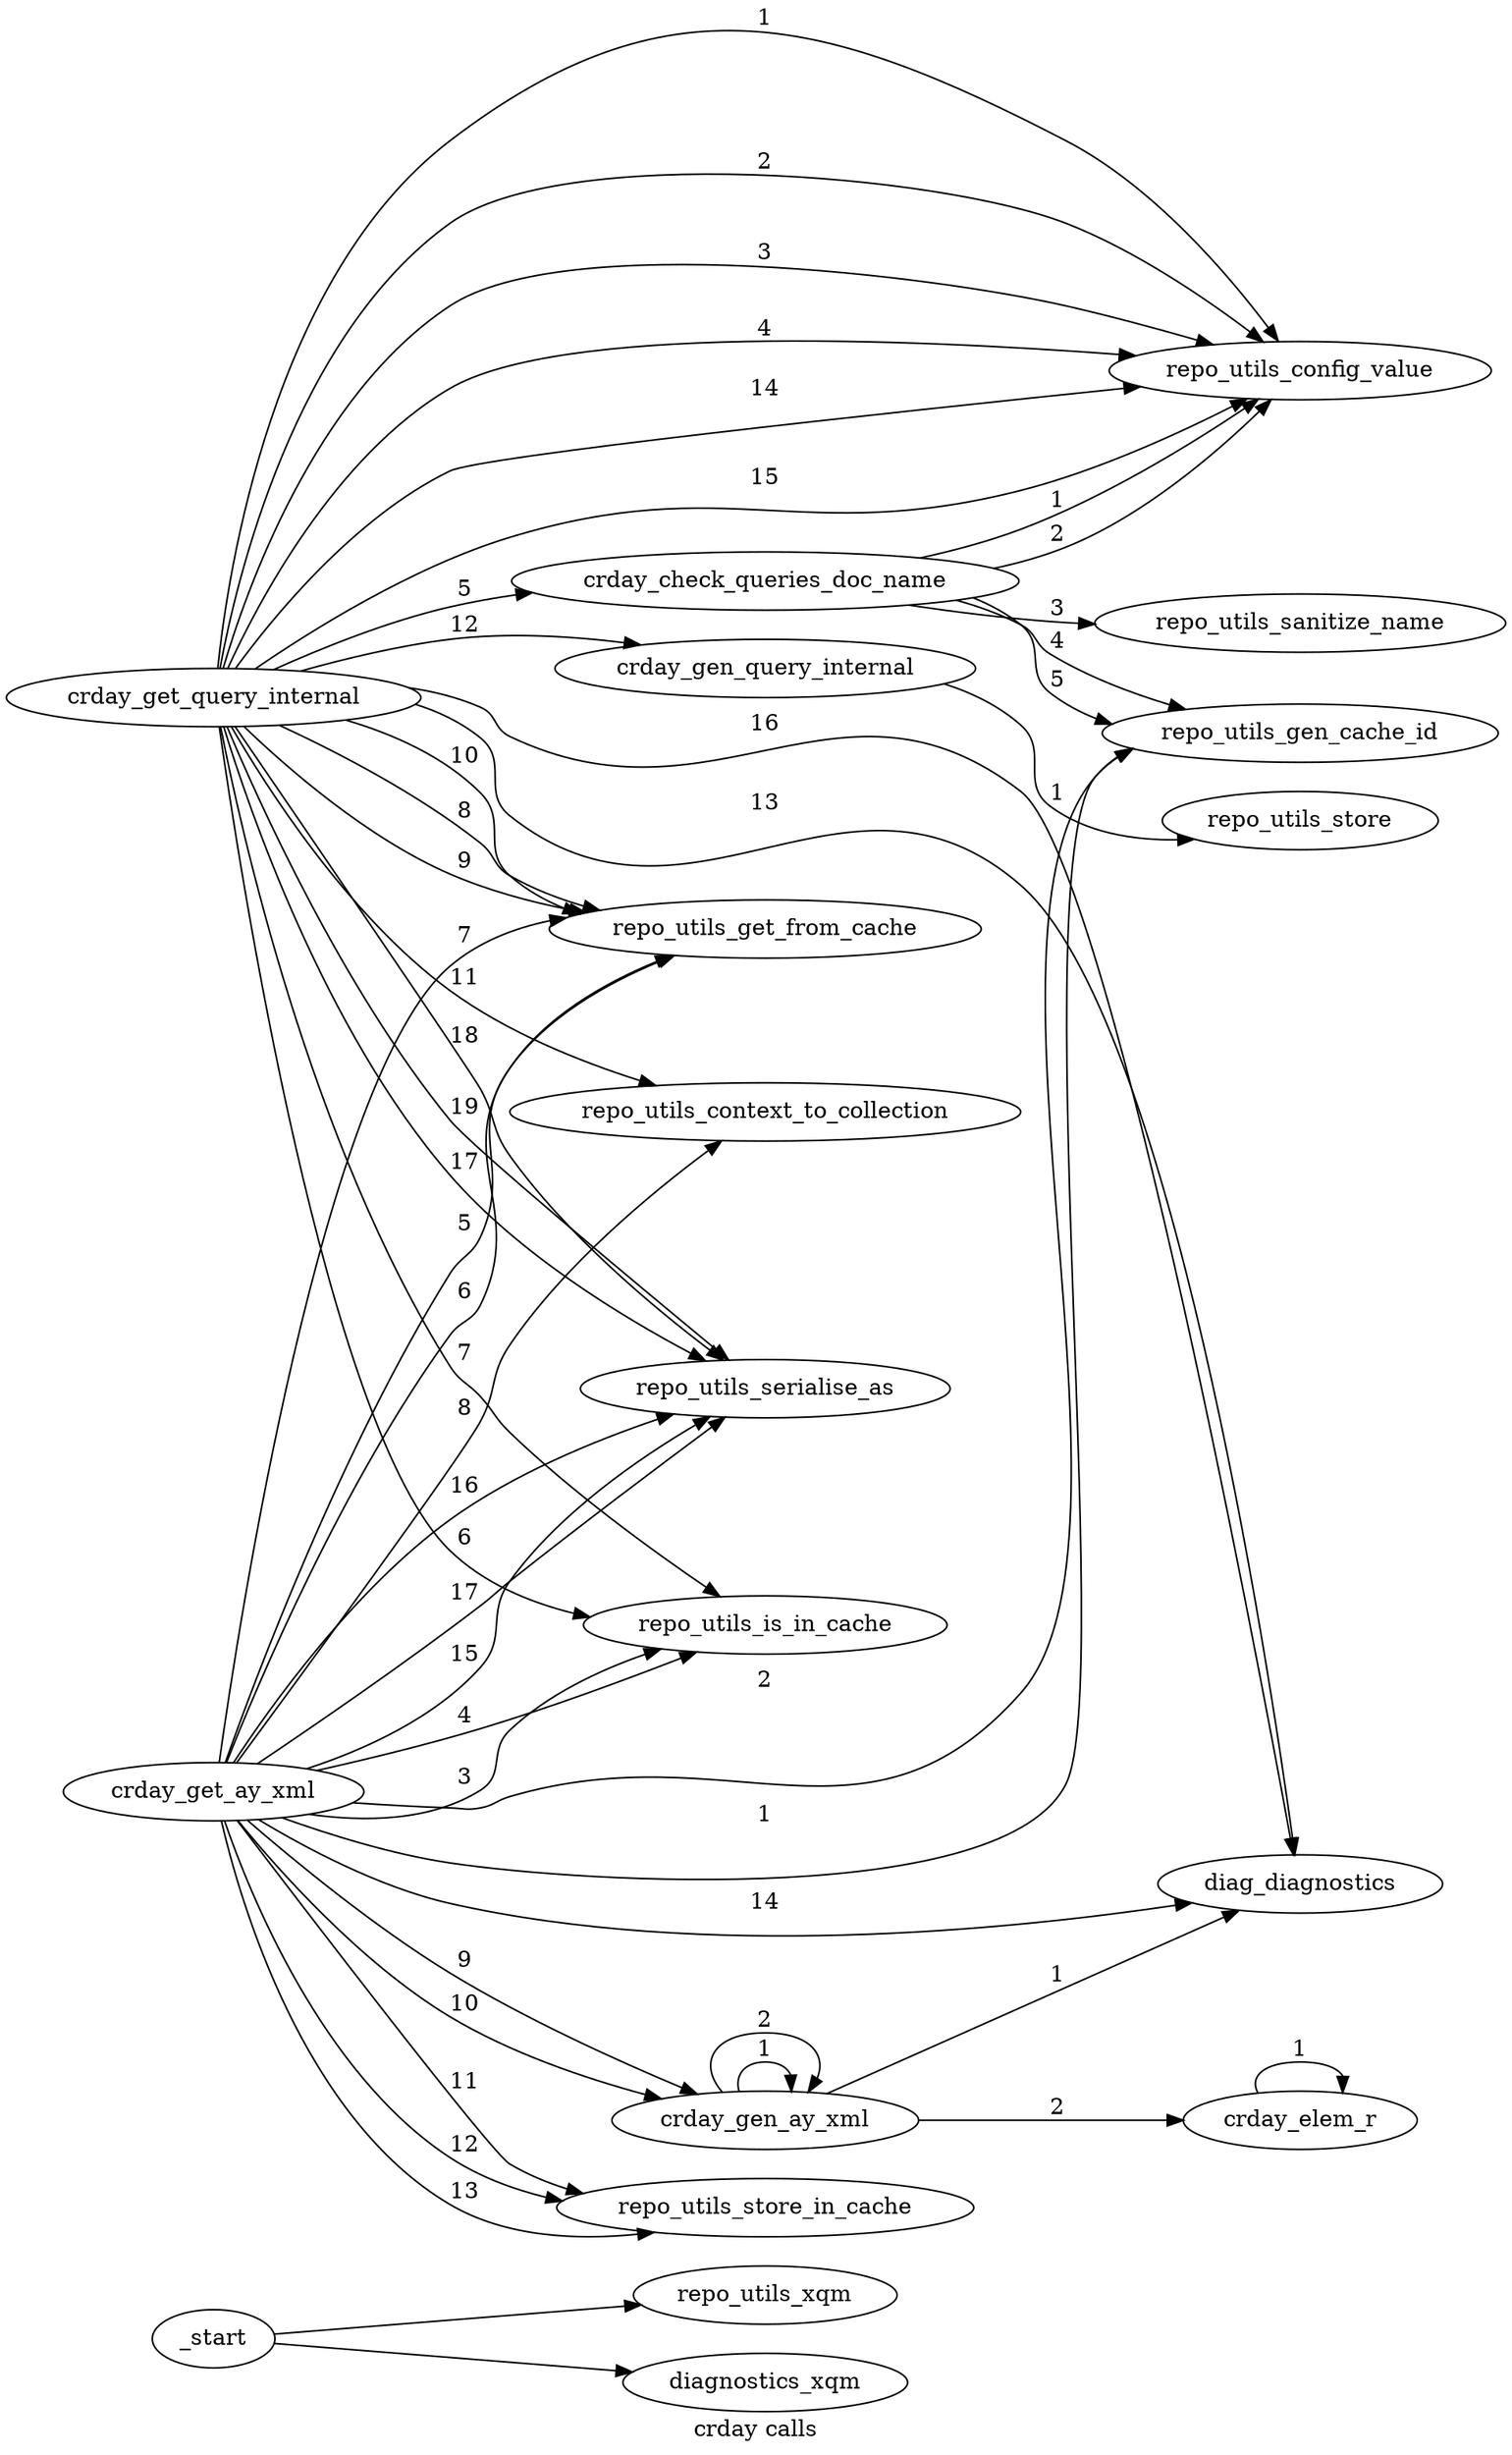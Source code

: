  /* dot -ocrday_calls.png -Tpng crday_calls.dot */ 
digraph crday_calls {
label="crday calls";
rankdir=LR;
_start -> repo_utils_xqm ;
_start -> diagnostics_xqm ;
crday_get_query_internal -> repo_utils_config_value [label= 1 ];
crday_get_query_internal -> repo_utils_config_value [label= 2 ];
crday_get_query_internal -> repo_utils_config_value [label= 3 ];
crday_get_query_internal -> repo_utils_config_value [label= 4 ];
crday_get_query_internal -> crday_check_queries_doc_name [label= 5 ];
crday_get_query_internal -> repo_utils_is_in_cache [label= 6 ];
crday_get_query_internal -> repo_utils_is_in_cache [label= 7 ];
crday_get_query_internal -> repo_utils_get_from_cache [label= 8 ];
crday_get_query_internal -> repo_utils_get_from_cache [label= 9 ];
crday_get_query_internal -> repo_utils_get_from_cache [label= 10 ];
crday_get_query_internal -> repo_utils_context_to_collection [label= 11 ];
crday_get_query_internal -> crday_gen_query_internal [label= 12 ];
crday_get_query_internal -> diag_diagnostics [label= 13 ];
crday_get_query_internal -> repo_utils_config_value [label= 14 ];
crday_get_query_internal -> repo_utils_config_value [label= 15 ];
crday_get_query_internal -> diag_diagnostics [label= 16 ];
crday_get_query_internal -> repo_utils_serialise_as [label= 17 ];
crday_get_query_internal -> repo_utils_serialise_as [label= 18 ];
crday_get_query_internal -> repo_utils_serialise_as [label= 19 ];
crday_gen_query_internal -> repo_utils_store [label= 1 ];
crday_get_ay_xml -> repo_utils_gen_cache_id [label= 1 ];
crday_get_ay_xml -> repo_utils_gen_cache_id [label= 2 ];
crday_get_ay_xml -> repo_utils_is_in_cache [label= 3 ];
crday_get_ay_xml -> repo_utils_is_in_cache [label= 4 ];
crday_get_ay_xml -> repo_utils_get_from_cache [label= 5 ];
crday_get_ay_xml -> repo_utils_get_from_cache [label= 6 ];
crday_get_ay_xml -> repo_utils_get_from_cache [label= 7 ];
crday_get_ay_xml -> repo_utils_context_to_collection [label= 8 ];
crday_get_ay_xml -> crday_gen_ay_xml [label= 9 ];
crday_get_ay_xml -> crday_gen_ay_xml [label= 10 ];
crday_get_ay_xml -> repo_utils_store_in_cache [label= 11 ];
crday_get_ay_xml -> repo_utils_store_in_cache [label= 12 ];
crday_get_ay_xml -> repo_utils_store_in_cache [label= 13 ];
crday_get_ay_xml -> diag_diagnostics [label= 14 ];
crday_get_ay_xml -> repo_utils_serialise_as [label= 15 ];
crday_get_ay_xml -> repo_utils_serialise_as [label= 16 ];
crday_get_ay_xml -> repo_utils_serialise_as [label= 17 ];
crday_gen_ay_xml -> crday_gen_ay_xml [label= 1 ];
crday_gen_ay_xml -> crday_gen_ay_xml [label= 2 ];
crday_gen_ay_xml -> diag_diagnostics [label= 1 ];
crday_gen_ay_xml -> crday_elem_r [label= 2 ];
crday_elem_r -> crday_elem_r [label= 1 ];
crday_check_queries_doc_name -> repo_utils_config_value [label= 1 ];
crday_check_queries_doc_name -> repo_utils_config_value [label= 2 ];
crday_check_queries_doc_name -> repo_utils_sanitize_name [label= 3 ];
crday_check_queries_doc_name -> repo_utils_gen_cache_id [label= 4 ];
crday_check_queries_doc_name -> repo_utils_gen_cache_id [label= 5 ];
}
